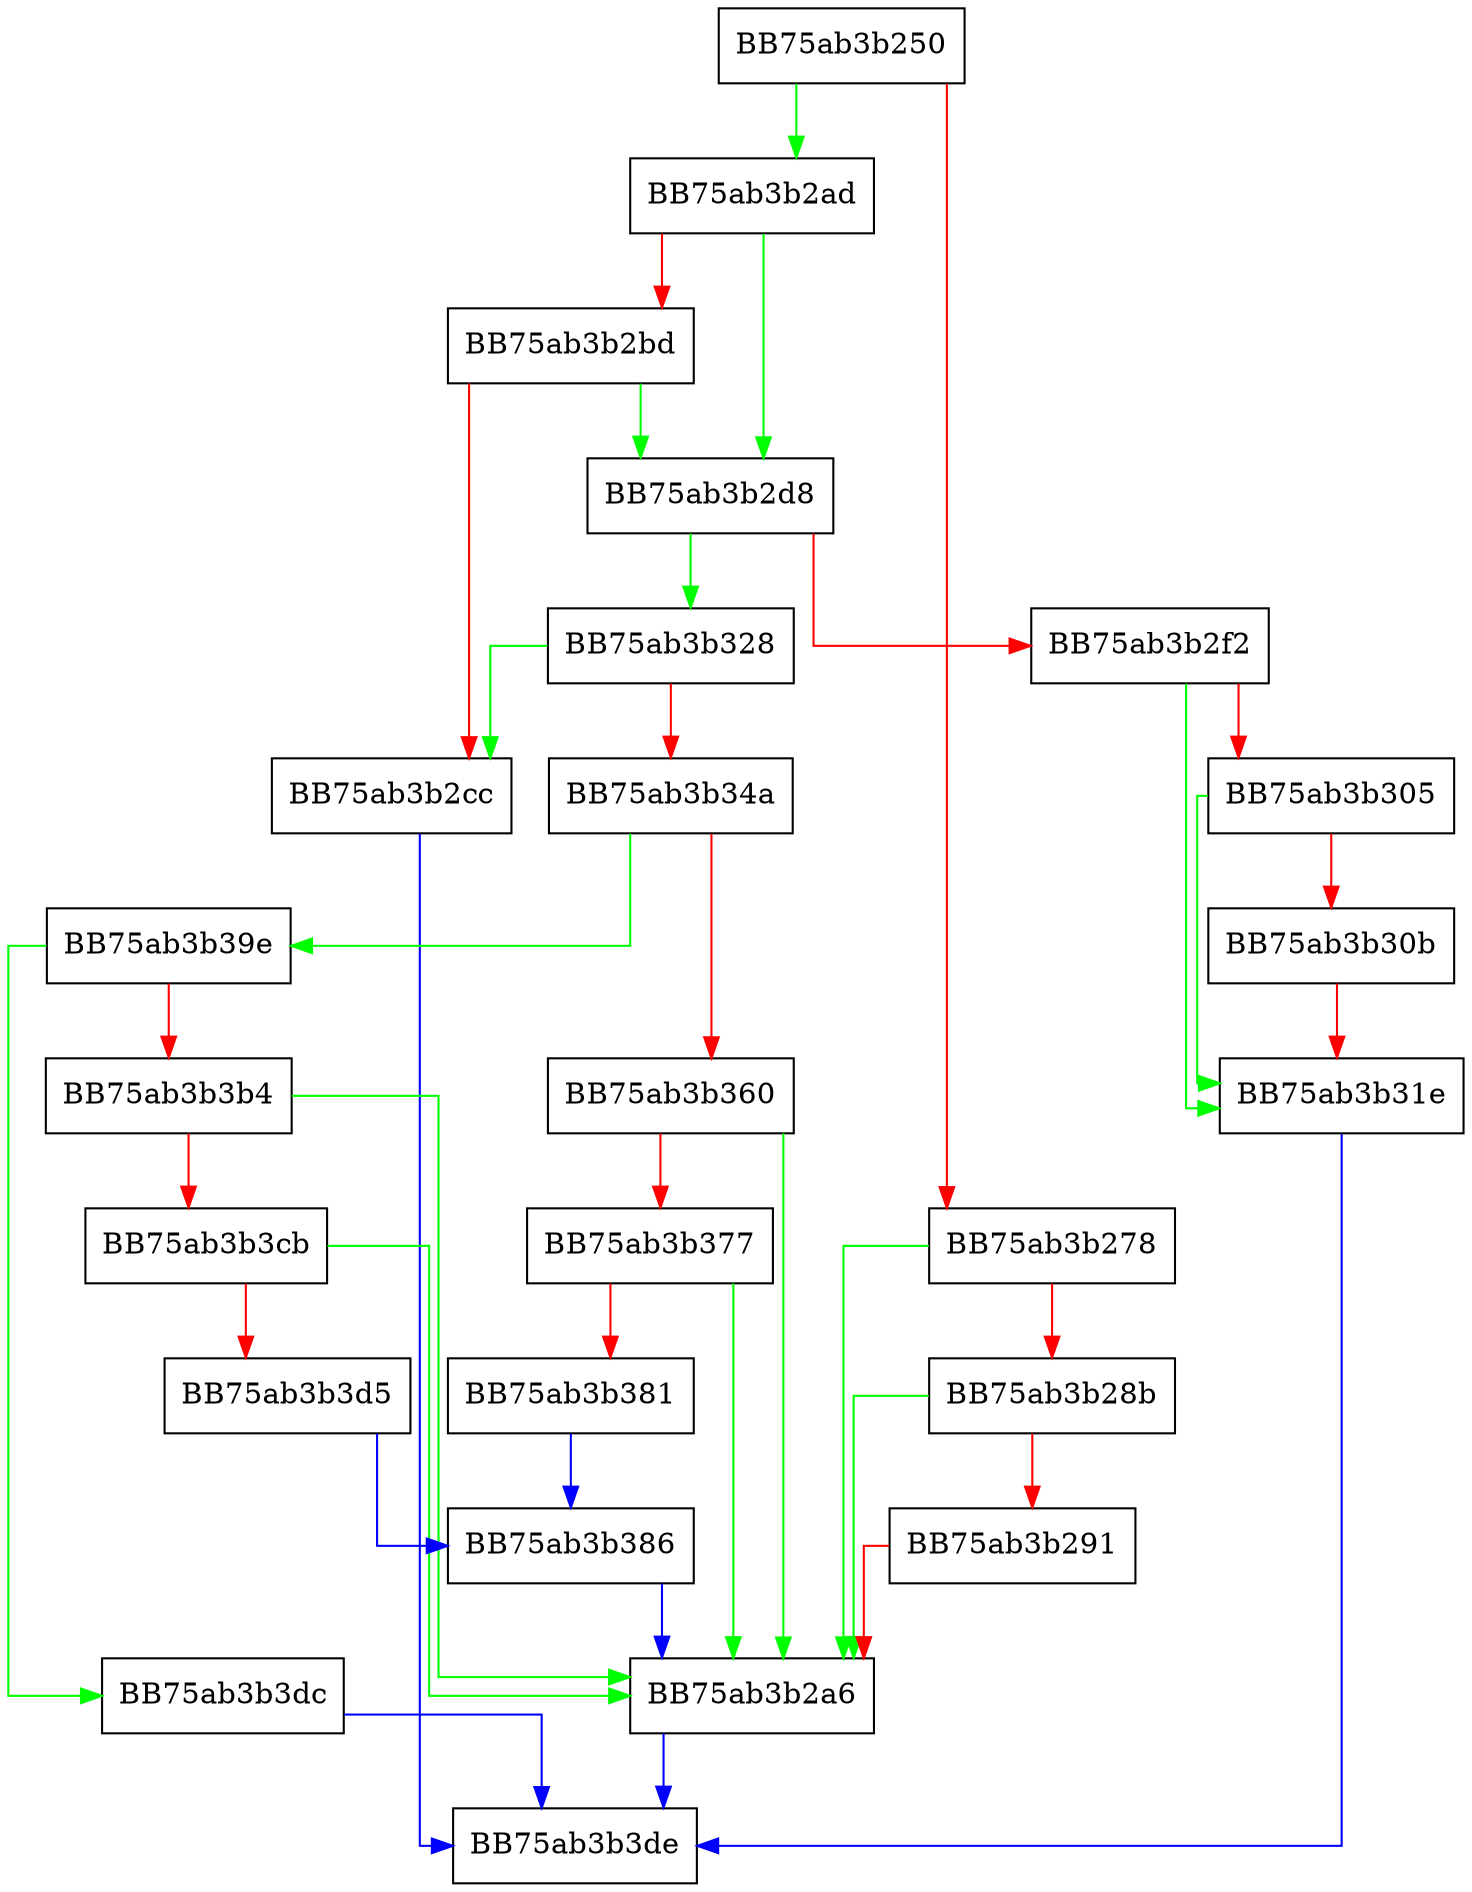 digraph AddNriInformation {
  node [shape="box"];
  graph [splines=ortho];
  BB75ab3b250 -> BB75ab3b2ad [color="green"];
  BB75ab3b250 -> BB75ab3b278 [color="red"];
  BB75ab3b278 -> BB75ab3b2a6 [color="green"];
  BB75ab3b278 -> BB75ab3b28b [color="red"];
  BB75ab3b28b -> BB75ab3b2a6 [color="green"];
  BB75ab3b28b -> BB75ab3b291 [color="red"];
  BB75ab3b291 -> BB75ab3b2a6 [color="red"];
  BB75ab3b2a6 -> BB75ab3b3de [color="blue"];
  BB75ab3b2ad -> BB75ab3b2d8 [color="green"];
  BB75ab3b2ad -> BB75ab3b2bd [color="red"];
  BB75ab3b2bd -> BB75ab3b2d8 [color="green"];
  BB75ab3b2bd -> BB75ab3b2cc [color="red"];
  BB75ab3b2cc -> BB75ab3b3de [color="blue"];
  BB75ab3b2d8 -> BB75ab3b328 [color="green"];
  BB75ab3b2d8 -> BB75ab3b2f2 [color="red"];
  BB75ab3b2f2 -> BB75ab3b31e [color="green"];
  BB75ab3b2f2 -> BB75ab3b305 [color="red"];
  BB75ab3b305 -> BB75ab3b31e [color="green"];
  BB75ab3b305 -> BB75ab3b30b [color="red"];
  BB75ab3b30b -> BB75ab3b31e [color="red"];
  BB75ab3b31e -> BB75ab3b3de [color="blue"];
  BB75ab3b328 -> BB75ab3b2cc [color="green"];
  BB75ab3b328 -> BB75ab3b34a [color="red"];
  BB75ab3b34a -> BB75ab3b39e [color="green"];
  BB75ab3b34a -> BB75ab3b360 [color="red"];
  BB75ab3b360 -> BB75ab3b2a6 [color="green"];
  BB75ab3b360 -> BB75ab3b377 [color="red"];
  BB75ab3b377 -> BB75ab3b2a6 [color="green"];
  BB75ab3b377 -> BB75ab3b381 [color="red"];
  BB75ab3b381 -> BB75ab3b386 [color="blue"];
  BB75ab3b386 -> BB75ab3b2a6 [color="blue"];
  BB75ab3b39e -> BB75ab3b3dc [color="green"];
  BB75ab3b39e -> BB75ab3b3b4 [color="red"];
  BB75ab3b3b4 -> BB75ab3b2a6 [color="green"];
  BB75ab3b3b4 -> BB75ab3b3cb [color="red"];
  BB75ab3b3cb -> BB75ab3b2a6 [color="green"];
  BB75ab3b3cb -> BB75ab3b3d5 [color="red"];
  BB75ab3b3d5 -> BB75ab3b386 [color="blue"];
  BB75ab3b3dc -> BB75ab3b3de [color="blue"];
}